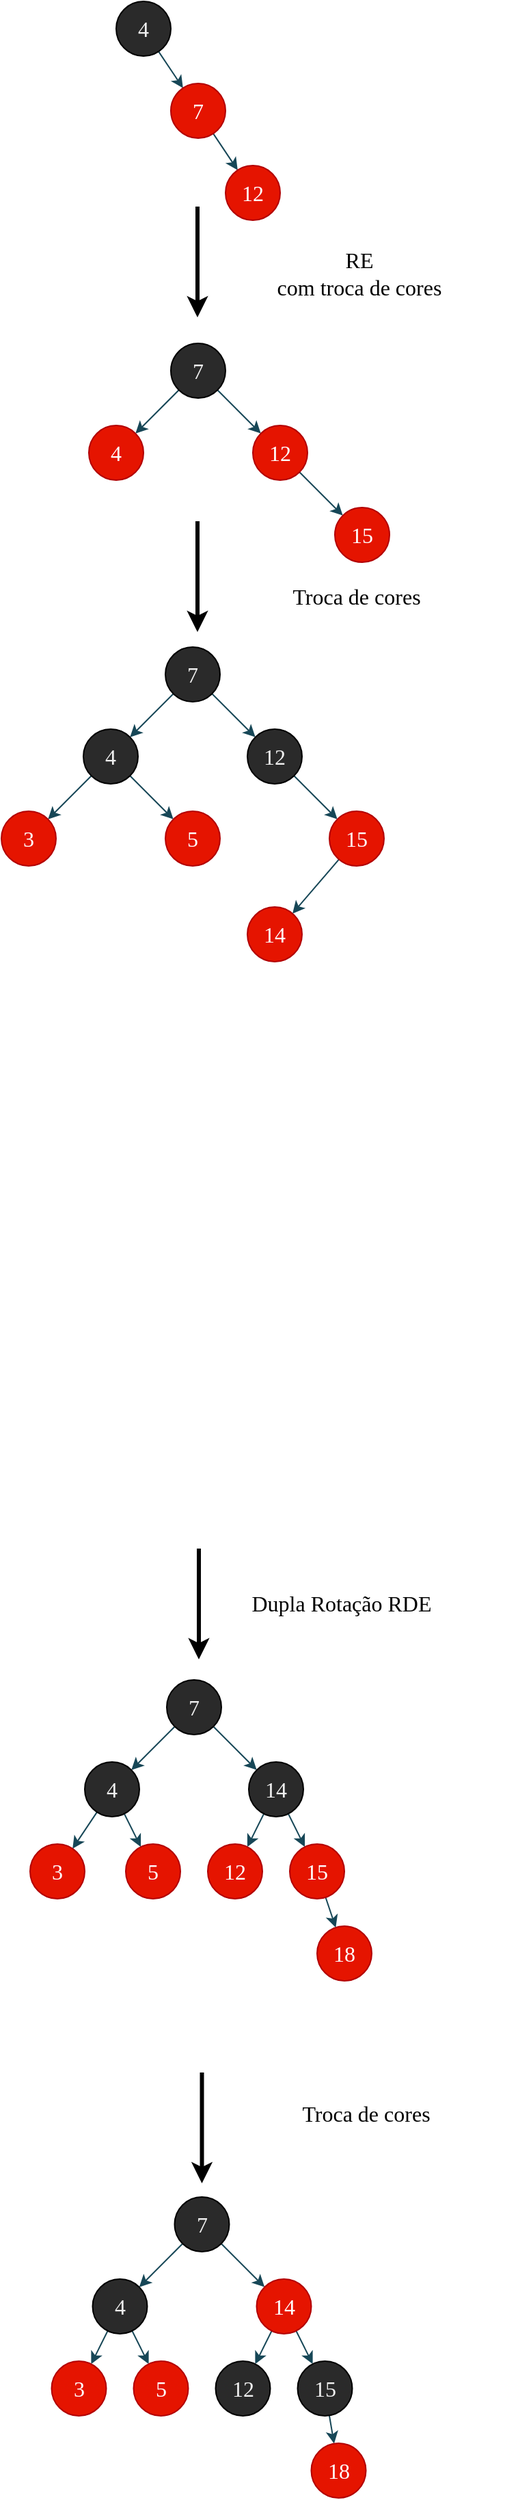 <mxfile>
    <diagram id="ASJBV5SKuHNxTsLr4O2b" name="Página-1">
        <mxGraphModel dx="991" dy="790" grid="0" gridSize="10" guides="1" tooltips="1" connect="1" arrows="1" fold="1" page="1" pageScale="1" pageWidth="827" pageHeight="1169" background="#ffffff" math="0" shadow="0">
            <root>
                <mxCell id="0"/>
                <mxCell id="1" parent="0"/>
                <mxCell id="4" value="" style="edgeStyle=none;html=1;strokeColor=#174757;fontSize=16;fontFamily=Lucida Console;" parent="1" source="2" target="3" edge="1">
                    <mxGeometry relative="1" as="geometry"/>
                </mxCell>
                <mxCell id="2" value="4" style="ellipse;whiteSpace=wrap;html=1;aspect=fixed;fontColor=#F0F0F0;fillColor=#2A2A2A;fontSize=16;fontFamily=Lucida Console;" parent="1" vertex="1">
                    <mxGeometry x="120" y="50" width="40" height="40" as="geometry"/>
                </mxCell>
                <mxCell id="6" value="" style="edgeStyle=none;html=1;strokeColor=#174757;fontSize=16;fontFamily=Lucida Console;" parent="1" source="3" target="5" edge="1">
                    <mxGeometry relative="1" as="geometry"/>
                </mxCell>
                <mxCell id="3" value="7" style="ellipse;whiteSpace=wrap;html=1;aspect=fixed;fillColor=#e51400;fontColor=#ffffff;strokeColor=#B20000;fontSize=16;fontFamily=Lucida Console;" parent="1" vertex="1">
                    <mxGeometry x="160" y="110" width="40" height="40" as="geometry"/>
                </mxCell>
                <mxCell id="5" value="12" style="ellipse;whiteSpace=wrap;html=1;aspect=fixed;fillColor=#e51400;fontColor=#ffffff;strokeColor=#B20000;fontSize=16;fontFamily=Lucida Console;" parent="1" vertex="1">
                    <mxGeometry x="200" y="170" width="40" height="40" as="geometry"/>
                </mxCell>
                <mxCell id="9" value="" style="edgeStyle=none;html=1;strokeColor=#174757;fontSize=16;fontFamily=Lucida Console;" parent="1" source="10" target="11" edge="1">
                    <mxGeometry relative="1" as="geometry"/>
                </mxCell>
                <mxCell id="13" value="" style="edgeStyle=none;html=1;strokeColor=#174757;fontSize=16;fontFamily=Lucida Console;" parent="1" source="10" target="12" edge="1">
                    <mxGeometry relative="1" as="geometry"/>
                </mxCell>
                <mxCell id="10" value="7" style="ellipse;whiteSpace=wrap;html=1;aspect=fixed;fontColor=#F0F0F0;fillColor=#2A2A2A;fontSize=16;fontFamily=Lucida Console;" parent="1" vertex="1">
                    <mxGeometry x="160" y="300" width="40" height="40" as="geometry"/>
                </mxCell>
                <mxCell id="15" value="" style="edgeStyle=none;html=1;strokeColor=#174757;fontSize=16;fontFamily=Lucida Console;" parent="1" source="11" target="14" edge="1">
                    <mxGeometry relative="1" as="geometry"/>
                </mxCell>
                <mxCell id="11" value="12" style="ellipse;whiteSpace=wrap;html=1;aspect=fixed;fillColor=#e51400;fontColor=#ffffff;strokeColor=#B20000;fontSize=16;fontFamily=Lucida Console;" parent="1" vertex="1">
                    <mxGeometry x="220" y="360" width="40" height="40" as="geometry"/>
                </mxCell>
                <mxCell id="12" value="4" style="ellipse;whiteSpace=wrap;html=1;aspect=fixed;fillColor=#e51400;fontColor=#ffffff;strokeColor=#B20000;fontSize=16;fontFamily=Lucida Console;" parent="1" vertex="1">
                    <mxGeometry x="100" y="360" width="40" height="40" as="geometry"/>
                </mxCell>
                <mxCell id="14" value="15" style="ellipse;whiteSpace=wrap;html=1;aspect=fixed;fillColor=#e51400;fontColor=#ffffff;strokeColor=#B20000;fontSize=16;fontFamily=Lucida Console;" parent="1" vertex="1">
                    <mxGeometry x="280" y="420" width="40" height="40" as="geometry"/>
                </mxCell>
                <mxCell id="16" value="" style="edgeStyle=none;html=1;strokeColor=#174757;fontSize=16;fontFamily=Lucida Console;" parent="1" source="18" target="20" edge="1">
                    <mxGeometry relative="1" as="geometry"/>
                </mxCell>
                <mxCell id="17" value="" style="edgeStyle=none;html=1;strokeColor=#174757;fontSize=16;fontFamily=Lucida Console;" parent="1" source="18" target="21" edge="1">
                    <mxGeometry relative="1" as="geometry"/>
                </mxCell>
                <mxCell id="18" value="7" style="ellipse;whiteSpace=wrap;html=1;aspect=fixed;fontColor=#F0F0F0;fillColor=#2A2A2A;fontSize=16;fontFamily=Lucida Console;" parent="1" vertex="1">
                    <mxGeometry x="156" y="522" width="40" height="40" as="geometry"/>
                </mxCell>
                <mxCell id="19" value="" style="edgeStyle=none;html=1;strokeColor=#174757;fontSize=16;fontFamily=Lucida Console;" parent="1" source="20" target="22" edge="1">
                    <mxGeometry relative="1" as="geometry"/>
                </mxCell>
                <mxCell id="20" value="12" style="ellipse;whiteSpace=wrap;html=1;aspect=fixed;fontColor=#F0F0F0;fillColor=#2A2A2A;fontSize=16;fontFamily=Lucida Console;" parent="1" vertex="1">
                    <mxGeometry x="216" y="582" width="40" height="40" as="geometry"/>
                </mxCell>
                <mxCell id="24" value="" style="edgeStyle=none;html=1;strokeColor=#174757;fontSize=16;fontFamily=Lucida Console;" parent="1" source="21" target="23" edge="1">
                    <mxGeometry relative="1" as="geometry"/>
                </mxCell>
                <mxCell id="26" value="" style="edgeStyle=none;html=1;strokeColor=#174757;fontSize=16;fontFamily=Lucida Console;" parent="1" source="21" target="25" edge="1">
                    <mxGeometry relative="1" as="geometry"/>
                </mxCell>
                <mxCell id="21" value="4" style="ellipse;whiteSpace=wrap;html=1;aspect=fixed;fontColor=#F0F0F0;fillColor=#2A2A2A;fontSize=16;fontFamily=Lucida Console;" parent="1" vertex="1">
                    <mxGeometry x="96" y="582" width="40" height="40" as="geometry"/>
                </mxCell>
                <mxCell id="45" value="" style="edgeStyle=none;html=1;strokeColor=#174757;fontSize=16;fontFamily=Lucida Console;" parent="1" source="22" target="44" edge="1">
                    <mxGeometry relative="1" as="geometry"/>
                </mxCell>
                <mxCell id="22" value="15" style="ellipse;whiteSpace=wrap;html=1;aspect=fixed;fillColor=#e51400;fontColor=#ffffff;strokeColor=#B20000;fontSize=16;fontFamily=Lucida Console;" parent="1" vertex="1">
                    <mxGeometry x="276" y="642" width="40" height="40" as="geometry"/>
                </mxCell>
                <mxCell id="23" value="3" style="ellipse;whiteSpace=wrap;html=1;aspect=fixed;fillColor=#e51400;fontColor=#ffffff;strokeColor=#B20000;fontSize=16;fontFamily=Lucida Console;" parent="1" vertex="1">
                    <mxGeometry x="36" y="642" width="40" height="40" as="geometry"/>
                </mxCell>
                <mxCell id="25" value="5" style="ellipse;whiteSpace=wrap;html=1;aspect=fixed;fillColor=#e51400;fontColor=#ffffff;strokeColor=#B20000;fontSize=16;fontFamily=Lucida Console;" parent="1" vertex="1">
                    <mxGeometry x="156" y="642" width="40" height="40" as="geometry"/>
                </mxCell>
                <mxCell id="29" value="" style="edgeStyle=none;html=1;strokeColor=#174757;fontSize=16;fontFamily=Lucida Console;" parent="1" source="31" target="34" edge="1">
                    <mxGeometry relative="1" as="geometry"/>
                </mxCell>
                <mxCell id="30" value="" style="edgeStyle=none;html=1;strokeColor=#174757;fontSize=16;fontFamily=Lucida Console;" parent="1" source="31" target="37" edge="1">
                    <mxGeometry relative="1" as="geometry"/>
                </mxCell>
                <mxCell id="31" value="7" style="ellipse;whiteSpace=wrap;html=1;aspect=fixed;fontColor=#F0F0F0;fillColor=#2A2A2A;fontSize=16;fontFamily=Lucida Console;" parent="1" vertex="1">
                    <mxGeometry x="157" y="1277" width="40" height="40" as="geometry"/>
                </mxCell>
                <mxCell id="32" value="" style="edgeStyle=none;html=1;strokeColor=#174757;fontSize=16;fontFamily=Lucida Console;" parent="1" source="34" target="38" edge="1">
                    <mxGeometry relative="1" as="geometry"/>
                </mxCell>
                <mxCell id="33" value="" style="edgeStyle=none;html=1;strokeColor=#174757;fontSize=16;fontFamily=Lucida Console;" parent="1" source="34" target="41" edge="1">
                    <mxGeometry relative="1" as="geometry"/>
                </mxCell>
                <mxCell id="34" value="14" style="ellipse;whiteSpace=wrap;html=1;aspect=fixed;fontColor=#F0F0F0;fillColor=#2A2A2A;fontSize=16;fontFamily=Lucida Console;" parent="1" vertex="1">
                    <mxGeometry x="217" y="1337" width="40" height="40" as="geometry"/>
                </mxCell>
                <mxCell id="35" value="" style="edgeStyle=none;html=1;strokeColor=#174757;fontSize=16;fontFamily=Lucida Console;" parent="1" source="37" target="39" edge="1">
                    <mxGeometry relative="1" as="geometry"/>
                </mxCell>
                <mxCell id="36" value="" style="edgeStyle=none;html=1;strokeColor=#174757;fontSize=16;fontFamily=Lucida Console;" parent="1" source="37" target="40" edge="1">
                    <mxGeometry relative="1" as="geometry"/>
                </mxCell>
                <mxCell id="37" value="4" style="ellipse;whiteSpace=wrap;html=1;aspect=fixed;fontColor=#F0F0F0;fillColor=#2A2A2A;fontSize=16;fontFamily=Lucida Console;" parent="1" vertex="1">
                    <mxGeometry x="97" y="1337" width="40" height="40" as="geometry"/>
                </mxCell>
                <mxCell id="43" value="" style="edgeStyle=none;html=1;strokeColor=#174757;fontSize=16;fontFamily=Lucida Console;" parent="1" source="38" target="42" edge="1">
                    <mxGeometry relative="1" as="geometry"/>
                </mxCell>
                <mxCell id="38" value="15" style="ellipse;whiteSpace=wrap;html=1;aspect=fixed;fillColor=#e51400;fontColor=#ffffff;strokeColor=#B20000;fontSize=16;fontFamily=Lucida Console;" parent="1" vertex="1">
                    <mxGeometry x="247" y="1397" width="40" height="40" as="geometry"/>
                </mxCell>
                <mxCell id="39" value="3" style="ellipse;whiteSpace=wrap;html=1;aspect=fixed;fillColor=#e51400;fontColor=#ffffff;strokeColor=#B20000;fontSize=16;fontFamily=Lucida Console;" parent="1" vertex="1">
                    <mxGeometry x="57" y="1397" width="40" height="40" as="geometry"/>
                </mxCell>
                <mxCell id="40" value="5" style="ellipse;whiteSpace=wrap;html=1;aspect=fixed;fillColor=#e51400;fontColor=#ffffff;strokeColor=#B20000;fontSize=16;fontFamily=Lucida Console;" parent="1" vertex="1">
                    <mxGeometry x="127" y="1397" width="40" height="40" as="geometry"/>
                </mxCell>
                <mxCell id="41" value="12" style="ellipse;whiteSpace=wrap;html=1;aspect=fixed;fillColor=#e51400;fontColor=#ffffff;strokeColor=#B20000;fontSize=16;fontFamily=Lucida Console;" parent="1" vertex="1">
                    <mxGeometry x="187" y="1397" width="40" height="40" as="geometry"/>
                </mxCell>
                <mxCell id="42" value="18" style="ellipse;whiteSpace=wrap;html=1;aspect=fixed;fillColor=#e51400;fontColor=#ffffff;strokeColor=#B20000;fontSize=16;fontFamily=Lucida Console;" parent="1" vertex="1">
                    <mxGeometry x="267" y="1457" width="40" height="40" as="geometry"/>
                </mxCell>
                <mxCell id="44" value="14" style="ellipse;whiteSpace=wrap;html=1;aspect=fixed;fillColor=#e51400;fontColor=#ffffff;strokeColor=#B20000;fontSize=16;fontFamily=Lucida Console;" parent="1" vertex="1">
                    <mxGeometry x="216" y="712" width="40" height="40" as="geometry"/>
                </mxCell>
                <mxCell id="46" value="" style="edgeStyle=none;html=1;strokeColor=#174757;fontSize=16;fontFamily=Lucida Console;" parent="1" source="48" target="51" edge="1">
                    <mxGeometry relative="1" as="geometry"/>
                </mxCell>
                <mxCell id="47" value="" style="edgeStyle=none;html=1;strokeColor=#174757;fontSize=16;fontFamily=Lucida Console;" parent="1" source="48" target="54" edge="1">
                    <mxGeometry relative="1" as="geometry"/>
                </mxCell>
                <mxCell id="48" value="7" style="ellipse;whiteSpace=wrap;html=1;aspect=fixed;fontColor=#F0F0F0;fillColor=#2A2A2A;fontSize=16;fontFamily=Lucida Console;" parent="1" vertex="1">
                    <mxGeometry x="162.75" y="1655" width="40" height="40" as="geometry"/>
                </mxCell>
                <mxCell id="49" value="" style="edgeStyle=none;html=1;strokeColor=#174757;fontSize=16;fontFamily=Lucida Console;" parent="1" source="51" target="56" edge="1">
                    <mxGeometry relative="1" as="geometry"/>
                </mxCell>
                <mxCell id="50" value="" style="edgeStyle=none;html=1;strokeColor=#174757;fontSize=16;fontFamily=Lucida Console;" parent="1" source="51" target="59" edge="1">
                    <mxGeometry relative="1" as="geometry"/>
                </mxCell>
                <mxCell id="51" value="14" style="ellipse;whiteSpace=wrap;html=1;aspect=fixed;fillColor=#e51400;fontColor=#ffffff;strokeColor=#B20000;fontSize=16;fontFamily=Lucida Console;" parent="1" vertex="1">
                    <mxGeometry x="222.75" y="1715" width="40" height="40" as="geometry"/>
                </mxCell>
                <mxCell id="52" value="" style="edgeStyle=none;html=1;strokeColor=#174757;fontSize=16;fontFamily=Lucida Console;" parent="1" source="54" target="57" edge="1">
                    <mxGeometry relative="1" as="geometry"/>
                </mxCell>
                <mxCell id="53" value="" style="edgeStyle=none;html=1;strokeColor=#174757;fontSize=16;fontFamily=Lucida Console;" parent="1" source="54" target="58" edge="1">
                    <mxGeometry relative="1" as="geometry"/>
                </mxCell>
                <mxCell id="54" value="4" style="ellipse;whiteSpace=wrap;html=1;aspect=fixed;fontColor=#F0F0F0;fillColor=#2A2A2A;fontSize=16;fontFamily=Lucida Console;" parent="1" vertex="1">
                    <mxGeometry x="102.75" y="1715" width="40" height="40" as="geometry"/>
                </mxCell>
                <mxCell id="55" value="" style="edgeStyle=none;html=1;strokeColor=#174757;fontSize=16;fontFamily=Lucida Console;" parent="1" source="56" target="60" edge="1">
                    <mxGeometry relative="1" as="geometry"/>
                </mxCell>
                <mxCell id="56" value="15" style="ellipse;whiteSpace=wrap;html=1;aspect=fixed;fontColor=#F0F0F0;fillColor=#2A2A2A;fontSize=16;fontFamily=Lucida Console;" parent="1" vertex="1">
                    <mxGeometry x="252.75" y="1775" width="40" height="40" as="geometry"/>
                </mxCell>
                <mxCell id="57" value="3" style="ellipse;whiteSpace=wrap;html=1;aspect=fixed;fillColor=#e51400;fontColor=#ffffff;strokeColor=#B20000;fontSize=16;fontFamily=Lucida Console;" parent="1" vertex="1">
                    <mxGeometry x="72.75" y="1775" width="40" height="40" as="geometry"/>
                </mxCell>
                <mxCell id="58" value="5" style="ellipse;whiteSpace=wrap;html=1;aspect=fixed;fillColor=#e51400;fontColor=#ffffff;strokeColor=#B20000;fontSize=16;fontFamily=Lucida Console;" parent="1" vertex="1">
                    <mxGeometry x="132.75" y="1775" width="40" height="40" as="geometry"/>
                </mxCell>
                <mxCell id="59" value="12" style="ellipse;whiteSpace=wrap;html=1;aspect=fixed;fontColor=#F0F0F0;fillColor=#2A2A2A;fontSize=16;fontFamily=Lucida Console;" parent="1" vertex="1">
                    <mxGeometry x="192.75" y="1775" width="40" height="40" as="geometry"/>
                </mxCell>
                <mxCell id="60" value="18" style="ellipse;whiteSpace=wrap;html=1;aspect=fixed;fillColor=#e51400;fontColor=#ffffff;strokeColor=#B20000;fontSize=16;fontFamily=Lucida Console;" parent="1" vertex="1">
                    <mxGeometry x="262.75" y="1835" width="40" height="40" as="geometry"/>
                </mxCell>
                <mxCell id="66" value="&lt;font color=&quot;#000000&quot;&gt;RE&lt;br&gt;com troca de cores&lt;br&gt;&lt;/font&gt;" style="text;html=1;strokeColor=none;fillColor=none;align=center;verticalAlign=middle;whiteSpace=wrap;rounded=0;fontFamily=Lucida Console;fontSize=16;" vertex="1" parent="1">
                    <mxGeometry x="198" y="234" width="200" height="30" as="geometry"/>
                </mxCell>
                <mxCell id="67" value="&lt;font color=&quot;#000000&quot;&gt;Troca de cores&lt;/font&gt;" style="text;html=1;strokeColor=none;fillColor=none;align=center;verticalAlign=middle;whiteSpace=wrap;rounded=0;fontFamily=Lucida Console;fontSize=16;" vertex="1" parent="1">
                    <mxGeometry x="196" y="470" width="200" height="30" as="geometry"/>
                </mxCell>
                <mxCell id="68" value="&lt;font color=&quot;#000000&quot;&gt;Dupla Rotação RDE&lt;/font&gt;" style="text;html=1;strokeColor=none;fillColor=none;align=center;verticalAlign=middle;whiteSpace=wrap;rounded=0;fontFamily=Lucida Console;fontSize=16;" vertex="1" parent="1">
                    <mxGeometry x="185" y="1201" width="200" height="40" as="geometry"/>
                </mxCell>
                <mxCell id="69" value="&lt;font color=&quot;#000000&quot;&gt;Troca de cores&lt;/font&gt;" style="text;html=1;strokeColor=none;fillColor=none;align=center;verticalAlign=middle;whiteSpace=wrap;rounded=0;fontFamily=Lucida Console;fontSize=16;" vertex="1" parent="1">
                    <mxGeometry x="203.25" y="1574" width="200" height="40" as="geometry"/>
                </mxCell>
                <mxCell id="70" value="" style="endArrow=classic;html=1;rounded=0;fontFamily=Lucida Console;fontSize=16;fontColor=#000000;startSize=6;endSize=6;strokeColor=#000000;fillColor=default;jumpSize=9;strokeWidth=3;" edge="1" parent="1">
                    <mxGeometry width="50" height="50" relative="1" as="geometry">
                        <mxPoint x="179.5" y="430" as="sourcePoint"/>
                        <mxPoint x="179.5" y="511" as="targetPoint"/>
                    </mxGeometry>
                </mxCell>
                <mxCell id="71" value="" style="endArrow=classic;html=1;rounded=0;fontFamily=Lucida Console;fontSize=16;fontColor=#000000;startSize=6;endSize=6;strokeColor=#000000;fillColor=default;jumpSize=9;strokeWidth=3;" edge="1" parent="1">
                    <mxGeometry width="50" height="50" relative="1" as="geometry">
                        <mxPoint x="180.5" y="1181" as="sourcePoint"/>
                        <mxPoint x="180.5" y="1262" as="targetPoint"/>
                    </mxGeometry>
                </mxCell>
                <mxCell id="72" value="" style="endArrow=classic;html=1;rounded=0;fontFamily=Lucida Console;fontSize=16;fontColor=#000000;startSize=6;endSize=6;strokeColor=#000000;fillColor=default;jumpSize=9;strokeWidth=3;" edge="1" parent="1">
                    <mxGeometry width="50" height="50" relative="1" as="geometry">
                        <mxPoint x="179.5" y="200" as="sourcePoint"/>
                        <mxPoint x="179.5" y="281" as="targetPoint"/>
                    </mxGeometry>
                </mxCell>
                <mxCell id="74" value="" style="endArrow=classic;html=1;rounded=0;fontFamily=Lucida Console;fontSize=16;fontColor=#000000;startSize=6;endSize=6;strokeColor=#000000;fillColor=default;jumpSize=9;strokeWidth=3;" edge="1" parent="1">
                    <mxGeometry width="50" height="50" relative="1" as="geometry">
                        <mxPoint x="182.75" y="1564" as="sourcePoint"/>
                        <mxPoint x="182.75" y="1645" as="targetPoint"/>
                    </mxGeometry>
                </mxCell>
            </root>
        </mxGraphModel>
    </diagram>
</mxfile>